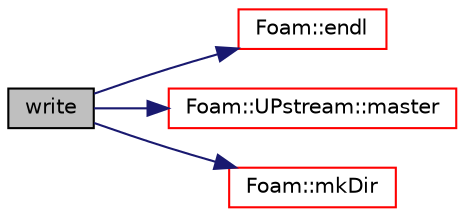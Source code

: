 digraph "write"
{
  bgcolor="transparent";
  edge [fontname="Helvetica",fontsize="10",labelfontname="Helvetica",labelfontsize="10"];
  node [fontname="Helvetica",fontsize="10",shape=record];
  rankdir="LR";
  Node1 [label="write",height=0.2,width=0.4,color="black", fillcolor="grey75", style="filled", fontcolor="black"];
  Node1 -> Node2 [color="midnightblue",fontsize="10",style="solid",fontname="Helvetica"];
  Node2 [label="Foam::endl",height=0.2,width=0.4,color="red",URL="$a10958.html#a2db8fe02a0d3909e9351bb4275b23ce4",tooltip="Add newline and flush stream. "];
  Node1 -> Node3 [color="midnightblue",fontsize="10",style="solid",fontname="Helvetica"];
  Node3 [label="Foam::UPstream::master",height=0.2,width=0.4,color="red",URL="$a02859.html#a36af549940a0aae3733774649594489f",tooltip="Am I the master process. "];
  Node1 -> Node4 [color="midnightblue",fontsize="10",style="solid",fontname="Helvetica"];
  Node4 [label="Foam::mkDir",height=0.2,width=0.4,color="red",URL="$a10958.html#a2ae410f2311adf94d66451b7423fdf4e",tooltip="Make a directory and return an error if it could not be created. "];
}
